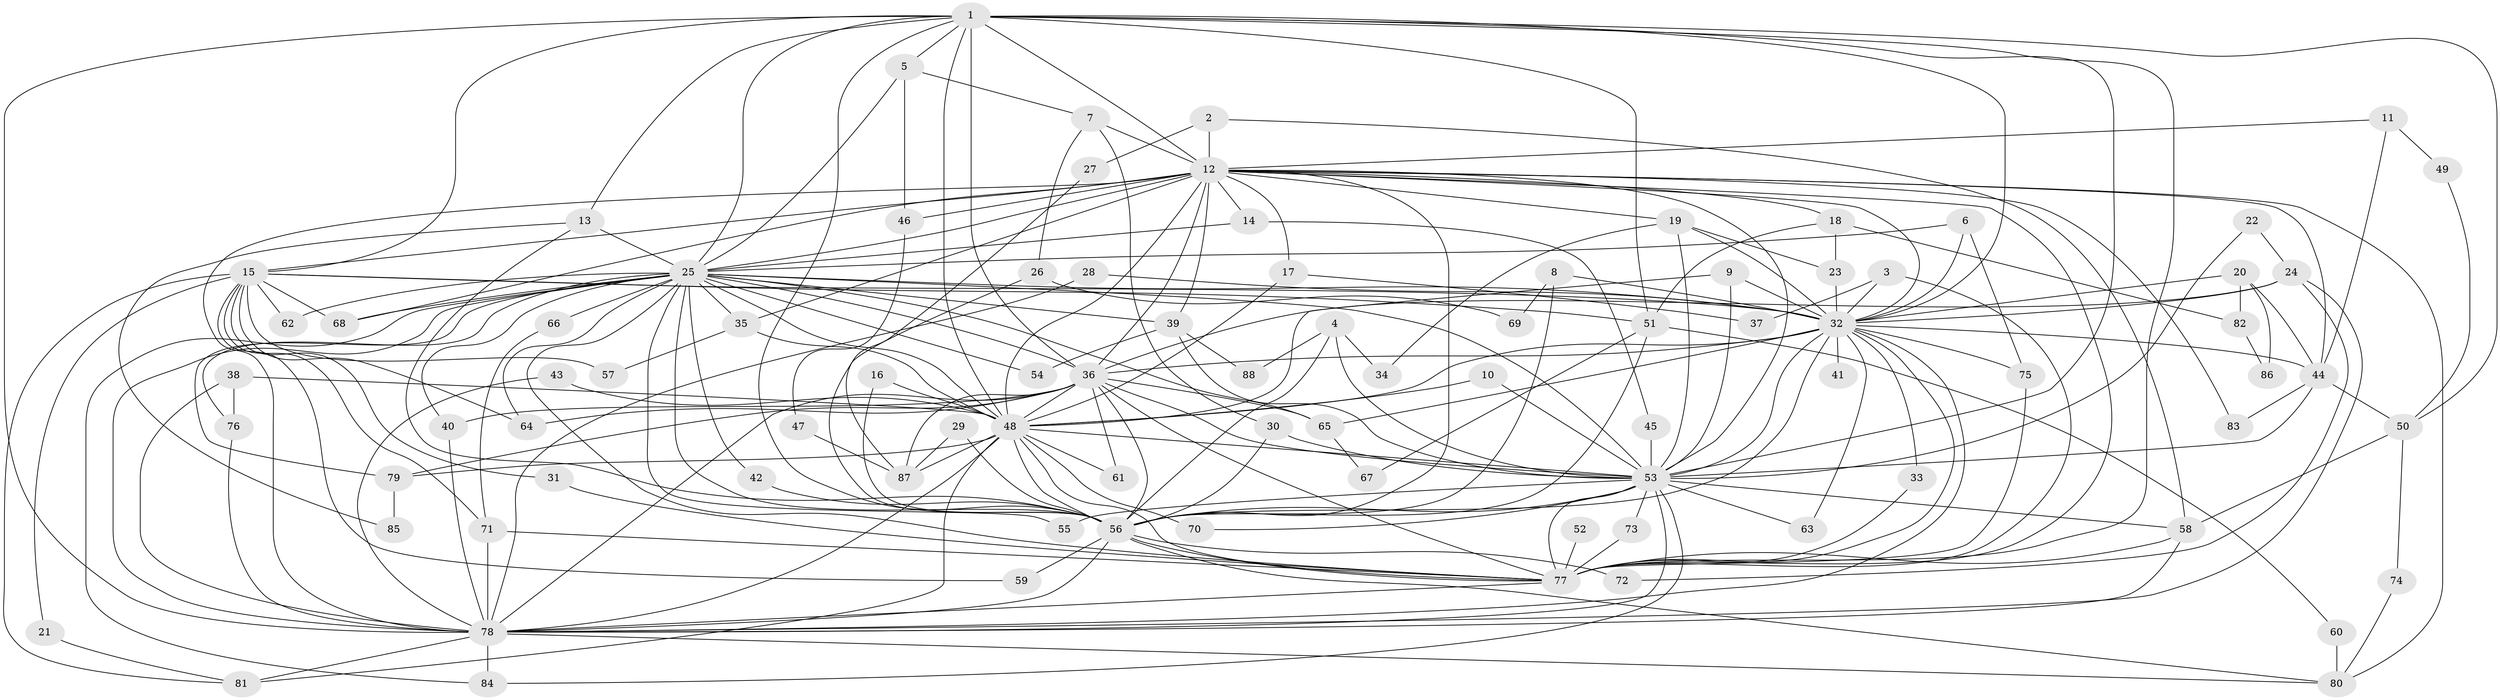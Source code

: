 // original degree distribution, {15: 0.008, 22: 0.016, 19: 0.016, 27: 0.008, 28: 0.016, 29: 0.008, 24: 0.008, 5: 0.04, 3: 0.192, 4: 0.096, 2: 0.56, 7: 0.008, 13: 0.008, 6: 0.016}
// Generated by graph-tools (version 1.1) at 2025/36/03/04/25 23:36:29]
// undirected, 88 vertices, 223 edges
graph export_dot {
  node [color=gray90,style=filled];
  1;
  2;
  3;
  4;
  5;
  6;
  7;
  8;
  9;
  10;
  11;
  12;
  13;
  14;
  15;
  16;
  17;
  18;
  19;
  20;
  21;
  22;
  23;
  24;
  25;
  26;
  27;
  28;
  29;
  30;
  31;
  32;
  33;
  34;
  35;
  36;
  37;
  38;
  39;
  40;
  41;
  42;
  43;
  44;
  45;
  46;
  47;
  48;
  49;
  50;
  51;
  52;
  53;
  54;
  55;
  56;
  57;
  58;
  59;
  60;
  61;
  62;
  63;
  64;
  65;
  66;
  67;
  68;
  69;
  70;
  71;
  72;
  73;
  74;
  75;
  76;
  77;
  78;
  79;
  80;
  81;
  82;
  83;
  84;
  85;
  86;
  87;
  88;
  1 -- 5 [weight=1.0];
  1 -- 12 [weight=1.0];
  1 -- 13 [weight=1.0];
  1 -- 15 [weight=1.0];
  1 -- 25 [weight=1.0];
  1 -- 32 [weight=1.0];
  1 -- 36 [weight=1.0];
  1 -- 48 [weight=1.0];
  1 -- 50 [weight=1.0];
  1 -- 51 [weight=1.0];
  1 -- 53 [weight=2.0];
  1 -- 56 [weight=1.0];
  1 -- 77 [weight=1.0];
  1 -- 78 [weight=1.0];
  2 -- 12 [weight=1.0];
  2 -- 27 [weight=1.0];
  2 -- 58 [weight=1.0];
  3 -- 32 [weight=1.0];
  3 -- 37 [weight=1.0];
  3 -- 77 [weight=1.0];
  4 -- 34 [weight=1.0];
  4 -- 53 [weight=1.0];
  4 -- 56 [weight=1.0];
  4 -- 88 [weight=1.0];
  5 -- 7 [weight=1.0];
  5 -- 25 [weight=1.0];
  5 -- 46 [weight=1.0];
  6 -- 25 [weight=1.0];
  6 -- 32 [weight=1.0];
  6 -- 75 [weight=1.0];
  7 -- 12 [weight=1.0];
  7 -- 26 [weight=1.0];
  7 -- 30 [weight=1.0];
  8 -- 32 [weight=1.0];
  8 -- 56 [weight=1.0];
  8 -- 69 [weight=1.0];
  9 -- 32 [weight=1.0];
  9 -- 48 [weight=1.0];
  9 -- 53 [weight=1.0];
  10 -- 48 [weight=1.0];
  10 -- 53 [weight=1.0];
  11 -- 12 [weight=1.0];
  11 -- 44 [weight=1.0];
  11 -- 49 [weight=1.0];
  12 -- 14 [weight=1.0];
  12 -- 15 [weight=1.0];
  12 -- 17 [weight=1.0];
  12 -- 18 [weight=1.0];
  12 -- 19 [weight=1.0];
  12 -- 25 [weight=1.0];
  12 -- 32 [weight=1.0];
  12 -- 35 [weight=1.0];
  12 -- 36 [weight=3.0];
  12 -- 39 [weight=1.0];
  12 -- 44 [weight=1.0];
  12 -- 46 [weight=1.0];
  12 -- 48 [weight=2.0];
  12 -- 53 [weight=1.0];
  12 -- 56 [weight=2.0];
  12 -- 68 [weight=1.0];
  12 -- 77 [weight=1.0];
  12 -- 78 [weight=2.0];
  12 -- 80 [weight=1.0];
  12 -- 83 [weight=1.0];
  13 -- 25 [weight=1.0];
  13 -- 56 [weight=1.0];
  13 -- 85 [weight=1.0];
  14 -- 25 [weight=1.0];
  14 -- 45 [weight=1.0];
  15 -- 21 [weight=1.0];
  15 -- 31 [weight=1.0];
  15 -- 32 [weight=1.0];
  15 -- 51 [weight=1.0];
  15 -- 57 [weight=1.0];
  15 -- 59 [weight=1.0];
  15 -- 62 [weight=1.0];
  15 -- 64 [weight=1.0];
  15 -- 68 [weight=1.0];
  15 -- 71 [weight=1.0];
  15 -- 81 [weight=1.0];
  16 -- 48 [weight=1.0];
  16 -- 56 [weight=1.0];
  17 -- 37 [weight=1.0];
  17 -- 48 [weight=1.0];
  18 -- 23 [weight=1.0];
  18 -- 51 [weight=1.0];
  18 -- 82 [weight=1.0];
  19 -- 23 [weight=1.0];
  19 -- 32 [weight=1.0];
  19 -- 34 [weight=1.0];
  19 -- 53 [weight=1.0];
  20 -- 32 [weight=1.0];
  20 -- 44 [weight=1.0];
  20 -- 82 [weight=1.0];
  20 -- 86 [weight=1.0];
  21 -- 81 [weight=1.0];
  22 -- 24 [weight=1.0];
  22 -- 53 [weight=1.0];
  23 -- 32 [weight=1.0];
  24 -- 32 [weight=1.0];
  24 -- 36 [weight=1.0];
  24 -- 72 [weight=1.0];
  24 -- 78 [weight=1.0];
  25 -- 32 [weight=1.0];
  25 -- 35 [weight=1.0];
  25 -- 36 [weight=1.0];
  25 -- 39 [weight=1.0];
  25 -- 40 [weight=1.0];
  25 -- 42 [weight=1.0];
  25 -- 48 [weight=1.0];
  25 -- 53 [weight=1.0];
  25 -- 54 [weight=1.0];
  25 -- 55 [weight=1.0];
  25 -- 56 [weight=1.0];
  25 -- 62 [weight=1.0];
  25 -- 64 [weight=1.0];
  25 -- 65 [weight=1.0];
  25 -- 66 [weight=1.0];
  25 -- 68 [weight=1.0];
  25 -- 76 [weight=1.0];
  25 -- 77 [weight=1.0];
  25 -- 78 [weight=2.0];
  25 -- 79 [weight=1.0];
  25 -- 84 [weight=1.0];
  26 -- 56 [weight=1.0];
  26 -- 69 [weight=1.0];
  27 -- 87 [weight=1.0];
  28 -- 32 [weight=1.0];
  28 -- 78 [weight=1.0];
  29 -- 56 [weight=1.0];
  29 -- 87 [weight=1.0];
  30 -- 53 [weight=1.0];
  30 -- 56 [weight=1.0];
  31 -- 77 [weight=1.0];
  32 -- 33 [weight=1.0];
  32 -- 36 [weight=1.0];
  32 -- 41 [weight=1.0];
  32 -- 44 [weight=1.0];
  32 -- 48 [weight=2.0];
  32 -- 53 [weight=1.0];
  32 -- 56 [weight=1.0];
  32 -- 63 [weight=1.0];
  32 -- 65 [weight=1.0];
  32 -- 75 [weight=1.0];
  32 -- 77 [weight=1.0];
  32 -- 78 [weight=1.0];
  33 -- 77 [weight=1.0];
  35 -- 48 [weight=1.0];
  35 -- 57 [weight=1.0];
  36 -- 40 [weight=1.0];
  36 -- 48 [weight=1.0];
  36 -- 53 [weight=1.0];
  36 -- 56 [weight=1.0];
  36 -- 61 [weight=2.0];
  36 -- 64 [weight=1.0];
  36 -- 65 [weight=1.0];
  36 -- 77 [weight=1.0];
  36 -- 78 [weight=1.0];
  36 -- 79 [weight=1.0];
  36 -- 87 [weight=1.0];
  38 -- 48 [weight=1.0];
  38 -- 76 [weight=1.0];
  38 -- 78 [weight=1.0];
  39 -- 53 [weight=1.0];
  39 -- 54 [weight=1.0];
  39 -- 88 [weight=1.0];
  40 -- 78 [weight=1.0];
  42 -- 56 [weight=1.0];
  43 -- 48 [weight=1.0];
  43 -- 78 [weight=1.0];
  44 -- 50 [weight=1.0];
  44 -- 53 [weight=1.0];
  44 -- 83 [weight=1.0];
  45 -- 53 [weight=2.0];
  46 -- 47 [weight=1.0];
  47 -- 87 [weight=1.0];
  48 -- 53 [weight=1.0];
  48 -- 56 [weight=1.0];
  48 -- 61 [weight=1.0];
  48 -- 70 [weight=1.0];
  48 -- 77 [weight=1.0];
  48 -- 78 [weight=1.0];
  48 -- 79 [weight=1.0];
  48 -- 81 [weight=1.0];
  48 -- 87 [weight=1.0];
  49 -- 50 [weight=1.0];
  50 -- 58 [weight=1.0];
  50 -- 74 [weight=1.0];
  51 -- 56 [weight=1.0];
  51 -- 60 [weight=1.0];
  51 -- 67 [weight=1.0];
  52 -- 77 [weight=1.0];
  53 -- 55 [weight=1.0];
  53 -- 56 [weight=1.0];
  53 -- 58 [weight=1.0];
  53 -- 63 [weight=1.0];
  53 -- 70 [weight=1.0];
  53 -- 73 [weight=2.0];
  53 -- 77 [weight=2.0];
  53 -- 78 [weight=1.0];
  53 -- 84 [weight=1.0];
  56 -- 59 [weight=1.0];
  56 -- 72 [weight=1.0];
  56 -- 77 [weight=1.0];
  56 -- 78 [weight=1.0];
  56 -- 80 [weight=1.0];
  58 -- 77 [weight=1.0];
  58 -- 78 [weight=1.0];
  60 -- 80 [weight=1.0];
  65 -- 67 [weight=1.0];
  66 -- 71 [weight=1.0];
  71 -- 77 [weight=1.0];
  71 -- 78 [weight=1.0];
  73 -- 77 [weight=1.0];
  74 -- 80 [weight=1.0];
  75 -- 77 [weight=1.0];
  76 -- 78 [weight=1.0];
  77 -- 78 [weight=1.0];
  78 -- 80 [weight=1.0];
  78 -- 81 [weight=1.0];
  78 -- 84 [weight=1.0];
  79 -- 85 [weight=1.0];
  82 -- 86 [weight=1.0];
}
